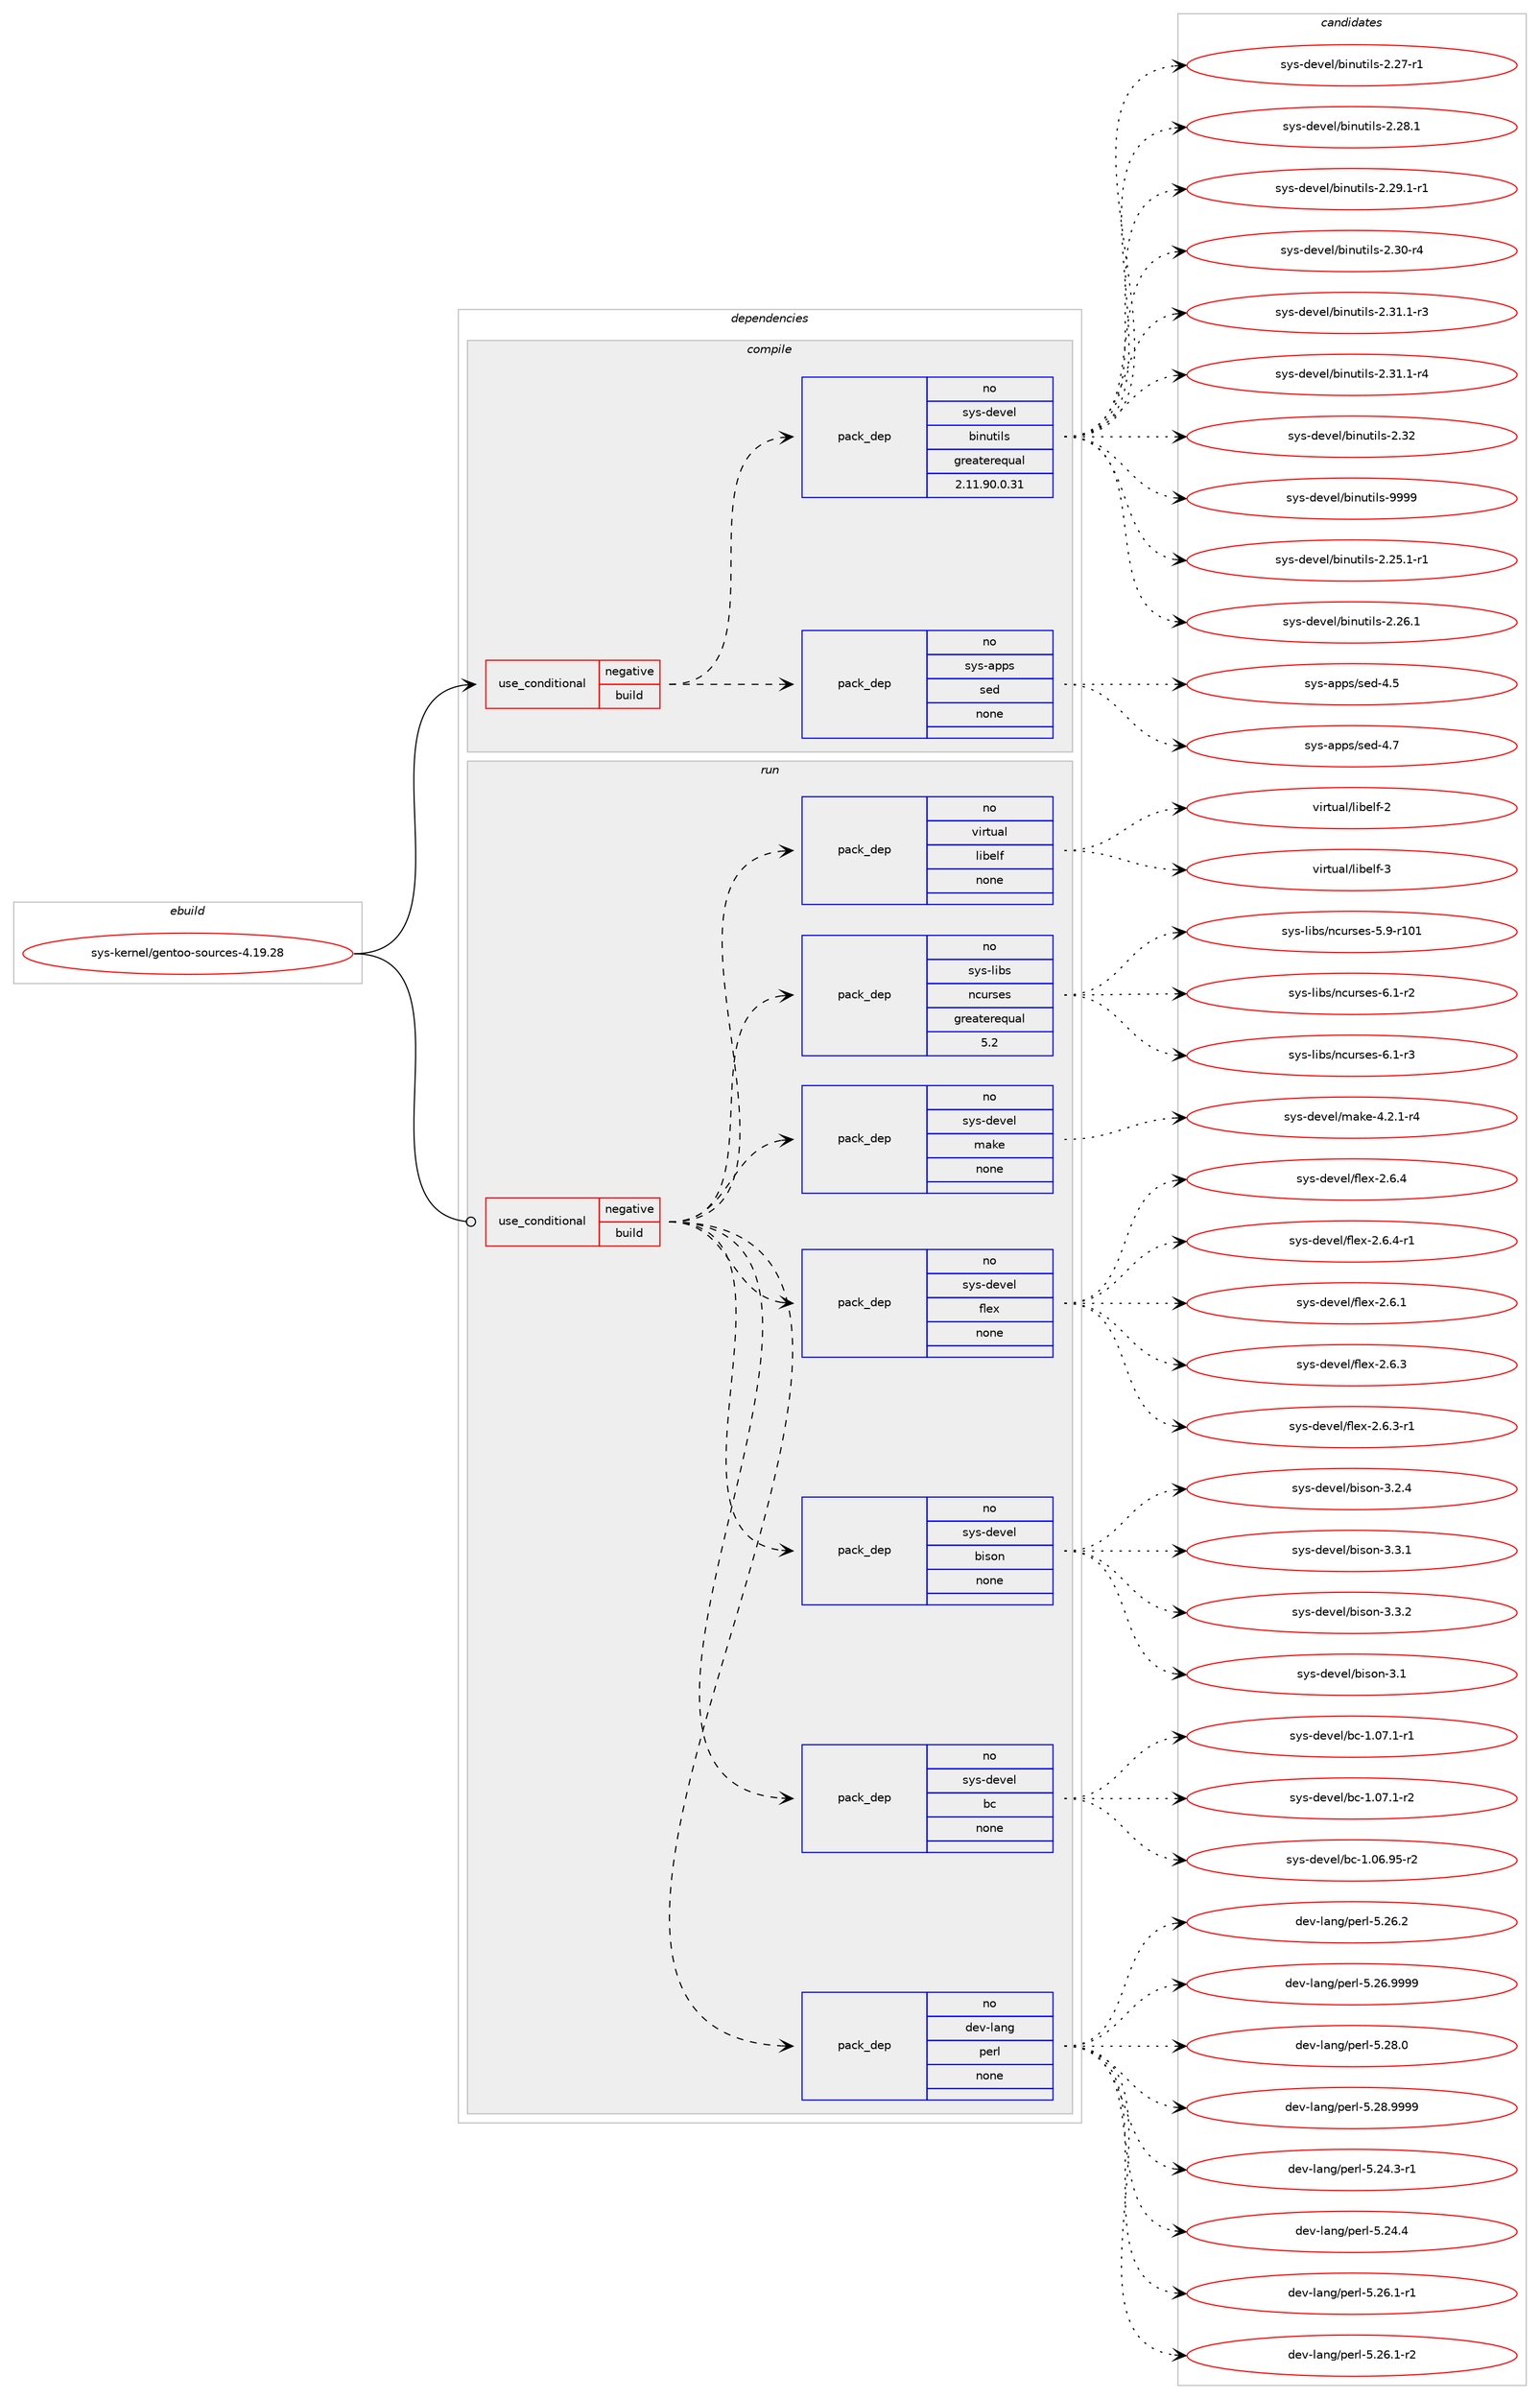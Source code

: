 digraph prolog {

# *************
# Graph options
# *************

newrank=true;
concentrate=true;
compound=true;
graph [rankdir=LR,fontname=Helvetica,fontsize=10,ranksep=1.5];#, ranksep=2.5, nodesep=0.2];
edge  [arrowhead=vee];
node  [fontname=Helvetica,fontsize=10];

# **********
# The ebuild
# **********

subgraph cluster_leftcol {
color=gray;
rank=same;
label=<<i>ebuild</i>>;
id [label="sys-kernel/gentoo-sources-4.19.28", color=red, width=4, href="../sys-kernel/gentoo-sources-4.19.28.svg"];
}

# ****************
# The dependencies
# ****************

subgraph cluster_midcol {
color=gray;
label=<<i>dependencies</i>>;
subgraph cluster_compile {
fillcolor="#eeeeee";
style=filled;
label=<<i>compile</i>>;
subgraph cond417 {
dependency3497 [label=<<TABLE BORDER="0" CELLBORDER="1" CELLSPACING="0" CELLPADDING="4"><TR><TD ROWSPAN="3" CELLPADDING="10">use_conditional</TD></TR><TR><TD>negative</TD></TR><TR><TD>build</TD></TR></TABLE>>, shape=none, color=red];
subgraph pack3012 {
dependency3498 [label=<<TABLE BORDER="0" CELLBORDER="1" CELLSPACING="0" CELLPADDING="4" WIDTH="220"><TR><TD ROWSPAN="6" CELLPADDING="30">pack_dep</TD></TR><TR><TD WIDTH="110">no</TD></TR><TR><TD>sys-apps</TD></TR><TR><TD>sed</TD></TR><TR><TD>none</TD></TR><TR><TD></TD></TR></TABLE>>, shape=none, color=blue];
}
dependency3497:e -> dependency3498:w [weight=20,style="dashed",arrowhead="vee"];
subgraph pack3013 {
dependency3499 [label=<<TABLE BORDER="0" CELLBORDER="1" CELLSPACING="0" CELLPADDING="4" WIDTH="220"><TR><TD ROWSPAN="6" CELLPADDING="30">pack_dep</TD></TR><TR><TD WIDTH="110">no</TD></TR><TR><TD>sys-devel</TD></TR><TR><TD>binutils</TD></TR><TR><TD>greaterequal</TD></TR><TR><TD>2.11.90.0.31</TD></TR></TABLE>>, shape=none, color=blue];
}
dependency3497:e -> dependency3499:w [weight=20,style="dashed",arrowhead="vee"];
}
id:e -> dependency3497:w [weight=20,style="solid",arrowhead="vee"];
}
subgraph cluster_compileandrun {
fillcolor="#eeeeee";
style=filled;
label=<<i>compile and run</i>>;
}
subgraph cluster_run {
fillcolor="#eeeeee";
style=filled;
label=<<i>run</i>>;
subgraph cond418 {
dependency3500 [label=<<TABLE BORDER="0" CELLBORDER="1" CELLSPACING="0" CELLPADDING="4"><TR><TD ROWSPAN="3" CELLPADDING="10">use_conditional</TD></TR><TR><TD>negative</TD></TR><TR><TD>build</TD></TR></TABLE>>, shape=none, color=red];
subgraph pack3014 {
dependency3501 [label=<<TABLE BORDER="0" CELLBORDER="1" CELLSPACING="0" CELLPADDING="4" WIDTH="220"><TR><TD ROWSPAN="6" CELLPADDING="30">pack_dep</TD></TR><TR><TD WIDTH="110">no</TD></TR><TR><TD>dev-lang</TD></TR><TR><TD>perl</TD></TR><TR><TD>none</TD></TR><TR><TD></TD></TR></TABLE>>, shape=none, color=blue];
}
dependency3500:e -> dependency3501:w [weight=20,style="dashed",arrowhead="vee"];
subgraph pack3015 {
dependency3502 [label=<<TABLE BORDER="0" CELLBORDER="1" CELLSPACING="0" CELLPADDING="4" WIDTH="220"><TR><TD ROWSPAN="6" CELLPADDING="30">pack_dep</TD></TR><TR><TD WIDTH="110">no</TD></TR><TR><TD>sys-devel</TD></TR><TR><TD>bc</TD></TR><TR><TD>none</TD></TR><TR><TD></TD></TR></TABLE>>, shape=none, color=blue];
}
dependency3500:e -> dependency3502:w [weight=20,style="dashed",arrowhead="vee"];
subgraph pack3016 {
dependency3503 [label=<<TABLE BORDER="0" CELLBORDER="1" CELLSPACING="0" CELLPADDING="4" WIDTH="220"><TR><TD ROWSPAN="6" CELLPADDING="30">pack_dep</TD></TR><TR><TD WIDTH="110">no</TD></TR><TR><TD>sys-devel</TD></TR><TR><TD>bison</TD></TR><TR><TD>none</TD></TR><TR><TD></TD></TR></TABLE>>, shape=none, color=blue];
}
dependency3500:e -> dependency3503:w [weight=20,style="dashed",arrowhead="vee"];
subgraph pack3017 {
dependency3504 [label=<<TABLE BORDER="0" CELLBORDER="1" CELLSPACING="0" CELLPADDING="4" WIDTH="220"><TR><TD ROWSPAN="6" CELLPADDING="30">pack_dep</TD></TR><TR><TD WIDTH="110">no</TD></TR><TR><TD>sys-devel</TD></TR><TR><TD>flex</TD></TR><TR><TD>none</TD></TR><TR><TD></TD></TR></TABLE>>, shape=none, color=blue];
}
dependency3500:e -> dependency3504:w [weight=20,style="dashed",arrowhead="vee"];
subgraph pack3018 {
dependency3505 [label=<<TABLE BORDER="0" CELLBORDER="1" CELLSPACING="0" CELLPADDING="4" WIDTH="220"><TR><TD ROWSPAN="6" CELLPADDING="30">pack_dep</TD></TR><TR><TD WIDTH="110">no</TD></TR><TR><TD>sys-devel</TD></TR><TR><TD>make</TD></TR><TR><TD>none</TD></TR><TR><TD></TD></TR></TABLE>>, shape=none, color=blue];
}
dependency3500:e -> dependency3505:w [weight=20,style="dashed",arrowhead="vee"];
subgraph pack3019 {
dependency3506 [label=<<TABLE BORDER="0" CELLBORDER="1" CELLSPACING="0" CELLPADDING="4" WIDTH="220"><TR><TD ROWSPAN="6" CELLPADDING="30">pack_dep</TD></TR><TR><TD WIDTH="110">no</TD></TR><TR><TD>sys-libs</TD></TR><TR><TD>ncurses</TD></TR><TR><TD>greaterequal</TD></TR><TR><TD>5.2</TD></TR></TABLE>>, shape=none, color=blue];
}
dependency3500:e -> dependency3506:w [weight=20,style="dashed",arrowhead="vee"];
subgraph pack3020 {
dependency3507 [label=<<TABLE BORDER="0" CELLBORDER="1" CELLSPACING="0" CELLPADDING="4" WIDTH="220"><TR><TD ROWSPAN="6" CELLPADDING="30">pack_dep</TD></TR><TR><TD WIDTH="110">no</TD></TR><TR><TD>virtual</TD></TR><TR><TD>libelf</TD></TR><TR><TD>none</TD></TR><TR><TD></TD></TR></TABLE>>, shape=none, color=blue];
}
dependency3500:e -> dependency3507:w [weight=20,style="dashed",arrowhead="vee"];
}
id:e -> dependency3500:w [weight=20,style="solid",arrowhead="odot"];
}
}

# **************
# The candidates
# **************

subgraph cluster_choices {
rank=same;
color=gray;
label=<<i>candidates</i>>;

subgraph choice3012 {
color=black;
nodesep=1;
choice11512111545971121121154711510110045524653 [label="sys-apps/sed-4.5", color=red, width=4,href="../sys-apps/sed-4.5.svg"];
choice11512111545971121121154711510110045524655 [label="sys-apps/sed-4.7", color=red, width=4,href="../sys-apps/sed-4.7.svg"];
dependency3498:e -> choice11512111545971121121154711510110045524653:w [style=dotted,weight="100"];
dependency3498:e -> choice11512111545971121121154711510110045524655:w [style=dotted,weight="100"];
}
subgraph choice3013 {
color=black;
nodesep=1;
choice115121115451001011181011084798105110117116105108115455046505346494511449 [label="sys-devel/binutils-2.25.1-r1", color=red, width=4,href="../sys-devel/binutils-2.25.1-r1.svg"];
choice11512111545100101118101108479810511011711610510811545504650544649 [label="sys-devel/binutils-2.26.1", color=red, width=4,href="../sys-devel/binutils-2.26.1.svg"];
choice11512111545100101118101108479810511011711610510811545504650554511449 [label="sys-devel/binutils-2.27-r1", color=red, width=4,href="../sys-devel/binutils-2.27-r1.svg"];
choice11512111545100101118101108479810511011711610510811545504650564649 [label="sys-devel/binutils-2.28.1", color=red, width=4,href="../sys-devel/binutils-2.28.1.svg"];
choice115121115451001011181011084798105110117116105108115455046505746494511449 [label="sys-devel/binutils-2.29.1-r1", color=red, width=4,href="../sys-devel/binutils-2.29.1-r1.svg"];
choice11512111545100101118101108479810511011711610510811545504651484511452 [label="sys-devel/binutils-2.30-r4", color=red, width=4,href="../sys-devel/binutils-2.30-r4.svg"];
choice115121115451001011181011084798105110117116105108115455046514946494511451 [label="sys-devel/binutils-2.31.1-r3", color=red, width=4,href="../sys-devel/binutils-2.31.1-r3.svg"];
choice115121115451001011181011084798105110117116105108115455046514946494511452 [label="sys-devel/binutils-2.31.1-r4", color=red, width=4,href="../sys-devel/binutils-2.31.1-r4.svg"];
choice1151211154510010111810110847981051101171161051081154550465150 [label="sys-devel/binutils-2.32", color=red, width=4,href="../sys-devel/binutils-2.32.svg"];
choice1151211154510010111810110847981051101171161051081154557575757 [label="sys-devel/binutils-9999", color=red, width=4,href="../sys-devel/binutils-9999.svg"];
dependency3499:e -> choice115121115451001011181011084798105110117116105108115455046505346494511449:w [style=dotted,weight="100"];
dependency3499:e -> choice11512111545100101118101108479810511011711610510811545504650544649:w [style=dotted,weight="100"];
dependency3499:e -> choice11512111545100101118101108479810511011711610510811545504650554511449:w [style=dotted,weight="100"];
dependency3499:e -> choice11512111545100101118101108479810511011711610510811545504650564649:w [style=dotted,weight="100"];
dependency3499:e -> choice115121115451001011181011084798105110117116105108115455046505746494511449:w [style=dotted,weight="100"];
dependency3499:e -> choice11512111545100101118101108479810511011711610510811545504651484511452:w [style=dotted,weight="100"];
dependency3499:e -> choice115121115451001011181011084798105110117116105108115455046514946494511451:w [style=dotted,weight="100"];
dependency3499:e -> choice115121115451001011181011084798105110117116105108115455046514946494511452:w [style=dotted,weight="100"];
dependency3499:e -> choice1151211154510010111810110847981051101171161051081154550465150:w [style=dotted,weight="100"];
dependency3499:e -> choice1151211154510010111810110847981051101171161051081154557575757:w [style=dotted,weight="100"];
}
subgraph choice3014 {
color=black;
nodesep=1;
choice100101118451089711010347112101114108455346505246514511449 [label="dev-lang/perl-5.24.3-r1", color=red, width=4,href="../dev-lang/perl-5.24.3-r1.svg"];
choice10010111845108971101034711210111410845534650524652 [label="dev-lang/perl-5.24.4", color=red, width=4,href="../dev-lang/perl-5.24.4.svg"];
choice100101118451089711010347112101114108455346505446494511449 [label="dev-lang/perl-5.26.1-r1", color=red, width=4,href="../dev-lang/perl-5.26.1-r1.svg"];
choice100101118451089711010347112101114108455346505446494511450 [label="dev-lang/perl-5.26.1-r2", color=red, width=4,href="../dev-lang/perl-5.26.1-r2.svg"];
choice10010111845108971101034711210111410845534650544650 [label="dev-lang/perl-5.26.2", color=red, width=4,href="../dev-lang/perl-5.26.2.svg"];
choice10010111845108971101034711210111410845534650544657575757 [label="dev-lang/perl-5.26.9999", color=red, width=4,href="../dev-lang/perl-5.26.9999.svg"];
choice10010111845108971101034711210111410845534650564648 [label="dev-lang/perl-5.28.0", color=red, width=4,href="../dev-lang/perl-5.28.0.svg"];
choice10010111845108971101034711210111410845534650564657575757 [label="dev-lang/perl-5.28.9999", color=red, width=4,href="../dev-lang/perl-5.28.9999.svg"];
dependency3501:e -> choice100101118451089711010347112101114108455346505246514511449:w [style=dotted,weight="100"];
dependency3501:e -> choice10010111845108971101034711210111410845534650524652:w [style=dotted,weight="100"];
dependency3501:e -> choice100101118451089711010347112101114108455346505446494511449:w [style=dotted,weight="100"];
dependency3501:e -> choice100101118451089711010347112101114108455346505446494511450:w [style=dotted,weight="100"];
dependency3501:e -> choice10010111845108971101034711210111410845534650544650:w [style=dotted,weight="100"];
dependency3501:e -> choice10010111845108971101034711210111410845534650544657575757:w [style=dotted,weight="100"];
dependency3501:e -> choice10010111845108971101034711210111410845534650564648:w [style=dotted,weight="100"];
dependency3501:e -> choice10010111845108971101034711210111410845534650564657575757:w [style=dotted,weight="100"];
}
subgraph choice3015 {
color=black;
nodesep=1;
choice1151211154510010111810110847989945494648544657534511450 [label="sys-devel/bc-1.06.95-r2", color=red, width=4,href="../sys-devel/bc-1.06.95-r2.svg"];
choice11512111545100101118101108479899454946485546494511449 [label="sys-devel/bc-1.07.1-r1", color=red, width=4,href="../sys-devel/bc-1.07.1-r1.svg"];
choice11512111545100101118101108479899454946485546494511450 [label="sys-devel/bc-1.07.1-r2", color=red, width=4,href="../sys-devel/bc-1.07.1-r2.svg"];
dependency3502:e -> choice1151211154510010111810110847989945494648544657534511450:w [style=dotted,weight="100"];
dependency3502:e -> choice11512111545100101118101108479899454946485546494511449:w [style=dotted,weight="100"];
dependency3502:e -> choice11512111545100101118101108479899454946485546494511450:w [style=dotted,weight="100"];
}
subgraph choice3016 {
color=black;
nodesep=1;
choice11512111545100101118101108479810511511111045514649 [label="sys-devel/bison-3.1", color=red, width=4,href="../sys-devel/bison-3.1.svg"];
choice115121115451001011181011084798105115111110455146504652 [label="sys-devel/bison-3.2.4", color=red, width=4,href="../sys-devel/bison-3.2.4.svg"];
choice115121115451001011181011084798105115111110455146514649 [label="sys-devel/bison-3.3.1", color=red, width=4,href="../sys-devel/bison-3.3.1.svg"];
choice115121115451001011181011084798105115111110455146514650 [label="sys-devel/bison-3.3.2", color=red, width=4,href="../sys-devel/bison-3.3.2.svg"];
dependency3503:e -> choice11512111545100101118101108479810511511111045514649:w [style=dotted,weight="100"];
dependency3503:e -> choice115121115451001011181011084798105115111110455146504652:w [style=dotted,weight="100"];
dependency3503:e -> choice115121115451001011181011084798105115111110455146514649:w [style=dotted,weight="100"];
dependency3503:e -> choice115121115451001011181011084798105115111110455146514650:w [style=dotted,weight="100"];
}
subgraph choice3017 {
color=black;
nodesep=1;
choice1151211154510010111810110847102108101120455046544649 [label="sys-devel/flex-2.6.1", color=red, width=4,href="../sys-devel/flex-2.6.1.svg"];
choice1151211154510010111810110847102108101120455046544651 [label="sys-devel/flex-2.6.3", color=red, width=4,href="../sys-devel/flex-2.6.3.svg"];
choice11512111545100101118101108471021081011204550465446514511449 [label="sys-devel/flex-2.6.3-r1", color=red, width=4,href="../sys-devel/flex-2.6.3-r1.svg"];
choice1151211154510010111810110847102108101120455046544652 [label="sys-devel/flex-2.6.4", color=red, width=4,href="../sys-devel/flex-2.6.4.svg"];
choice11512111545100101118101108471021081011204550465446524511449 [label="sys-devel/flex-2.6.4-r1", color=red, width=4,href="../sys-devel/flex-2.6.4-r1.svg"];
dependency3504:e -> choice1151211154510010111810110847102108101120455046544649:w [style=dotted,weight="100"];
dependency3504:e -> choice1151211154510010111810110847102108101120455046544651:w [style=dotted,weight="100"];
dependency3504:e -> choice11512111545100101118101108471021081011204550465446514511449:w [style=dotted,weight="100"];
dependency3504:e -> choice1151211154510010111810110847102108101120455046544652:w [style=dotted,weight="100"];
dependency3504:e -> choice11512111545100101118101108471021081011204550465446524511449:w [style=dotted,weight="100"];
}
subgraph choice3018 {
color=black;
nodesep=1;
choice1151211154510010111810110847109971071014552465046494511452 [label="sys-devel/make-4.2.1-r4", color=red, width=4,href="../sys-devel/make-4.2.1-r4.svg"];
dependency3505:e -> choice1151211154510010111810110847109971071014552465046494511452:w [style=dotted,weight="100"];
}
subgraph choice3019 {
color=black;
nodesep=1;
choice115121115451081059811547110991171141151011154553465745114494849 [label="sys-libs/ncurses-5.9-r101", color=red, width=4,href="../sys-libs/ncurses-5.9-r101.svg"];
choice11512111545108105981154711099117114115101115455446494511450 [label="sys-libs/ncurses-6.1-r2", color=red, width=4,href="../sys-libs/ncurses-6.1-r2.svg"];
choice11512111545108105981154711099117114115101115455446494511451 [label="sys-libs/ncurses-6.1-r3", color=red, width=4,href="../sys-libs/ncurses-6.1-r3.svg"];
dependency3506:e -> choice115121115451081059811547110991171141151011154553465745114494849:w [style=dotted,weight="100"];
dependency3506:e -> choice11512111545108105981154711099117114115101115455446494511450:w [style=dotted,weight="100"];
dependency3506:e -> choice11512111545108105981154711099117114115101115455446494511451:w [style=dotted,weight="100"];
}
subgraph choice3020 {
color=black;
nodesep=1;
choice1181051141161179710847108105981011081024550 [label="virtual/libelf-2", color=red, width=4,href="../virtual/libelf-2.svg"];
choice1181051141161179710847108105981011081024551 [label="virtual/libelf-3", color=red, width=4,href="../virtual/libelf-3.svg"];
dependency3507:e -> choice1181051141161179710847108105981011081024550:w [style=dotted,weight="100"];
dependency3507:e -> choice1181051141161179710847108105981011081024551:w [style=dotted,weight="100"];
}
}

}
